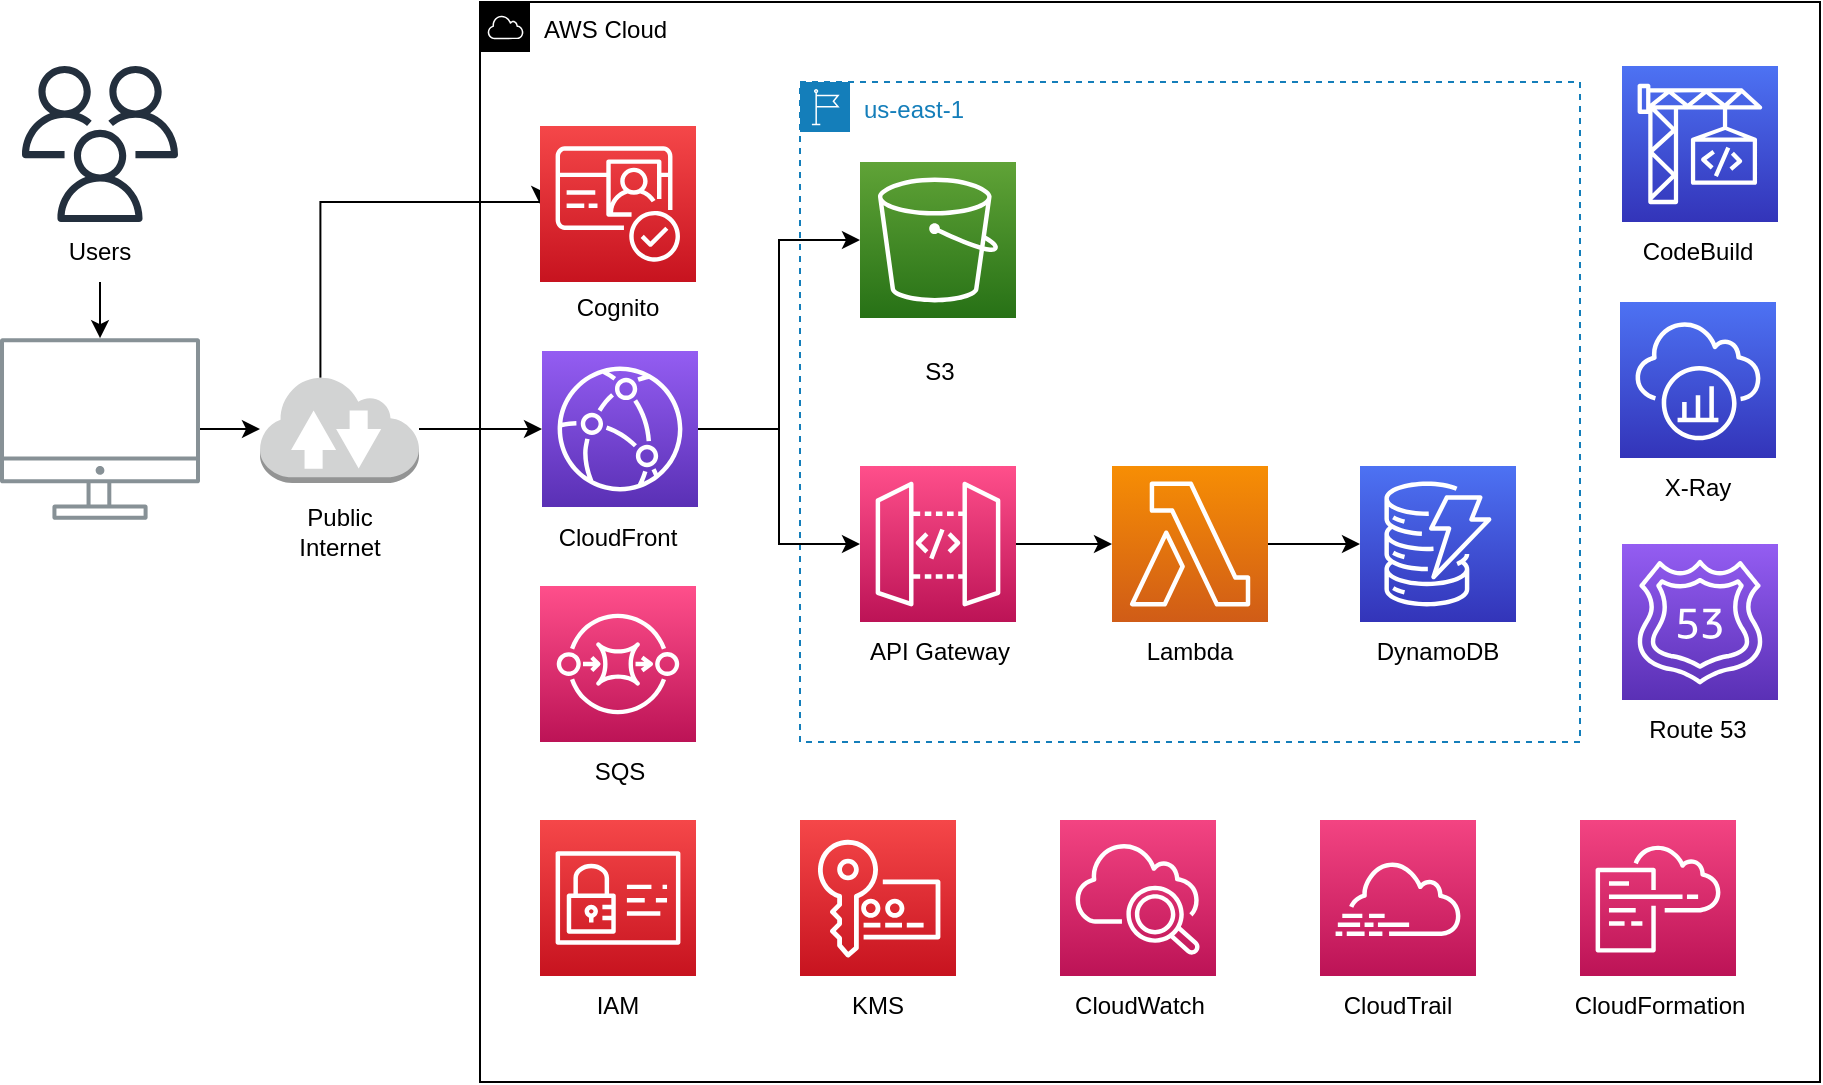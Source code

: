 <mxfile version="21.7.2" type="device">
  <diagram name="Page-1" id="qG-UgUb65IjQXbqusbek">
    <mxGraphModel dx="794" dy="470" grid="1" gridSize="10" guides="1" tooltips="1" connect="1" arrows="1" fold="1" page="1" pageScale="1" pageWidth="850" pageHeight="1100" background="#ffffff" math="0" shadow="0">
      <root>
        <mxCell id="0" />
        <mxCell id="1" parent="0" />
        <mxCell id="VZD79AlnB5AnJJElgiWm-25" value="" style="edgeStyle=orthogonalEdgeStyle;rounded=0;orthogonalLoop=1;jettySize=auto;html=1;" parent="1" source="VZD79AlnB5AnJJElgiWm-4" target="VZD79AlnB5AnJJElgiWm-22" edge="1">
          <mxGeometry relative="1" as="geometry" />
        </mxCell>
        <mxCell id="VZD79AlnB5AnJJElgiWm-4" value="" style="sketch=0;outlineConnect=0;gradientColor=none;fontColor=#545B64;strokeColor=none;fillColor=#879196;dashed=0;verticalLabelPosition=bottom;verticalAlign=top;align=center;html=1;fontSize=12;fontStyle=0;aspect=fixed;shape=mxgraph.aws4.illustration_desktop;pointerEvents=1" parent="1" vertex="1">
          <mxGeometry x="50" y="228" width="100" height="91" as="geometry" />
        </mxCell>
        <mxCell id="VZD79AlnB5AnJJElgiWm-5" value="AWS Cloud" style="sketch=0;outlineConnect=0;html=1;whiteSpace=wrap;fontSize=12;fontStyle=0;shape=mxgraph.aws4.group;grIcon=mxgraph.aws4.group_aws_cloud;verticalAlign=top;align=left;spacingLeft=30;dashed=0;" parent="1" vertex="1">
          <mxGeometry x="290" y="60" width="670" height="540" as="geometry" />
        </mxCell>
        <mxCell id="VZD79AlnB5AnJJElgiWm-28" style="edgeStyle=orthogonalEdgeStyle;rounded=0;orthogonalLoop=1;jettySize=auto;html=1;exitX=1;exitY=0.5;exitDx=0;exitDy=0;exitPerimeter=0;entryX=0;entryY=0.5;entryDx=0;entryDy=0;entryPerimeter=0;" parent="1" source="VZD79AlnB5AnJJElgiWm-6" target="VZD79AlnB5AnJJElgiWm-7" edge="1">
          <mxGeometry relative="1" as="geometry" />
        </mxCell>
        <mxCell id="VZD79AlnB5AnJJElgiWm-6" value="" style="sketch=0;points=[[0,0,0],[0.25,0,0],[0.5,0,0],[0.75,0,0],[1,0,0],[0,1,0],[0.25,1,0],[0.5,1,0],[0.75,1,0],[1,1,0],[0,0.25,0],[0,0.5,0],[0,0.75,0],[1,0.25,0],[1,0.5,0],[1,0.75,0]];outlineConnect=0;fontColor=#232F3E;gradientColor=#945DF2;gradientDirection=north;fillColor=#5A30B5;strokeColor=#ffffff;dashed=0;verticalLabelPosition=bottom;verticalAlign=top;align=center;html=1;fontSize=12;fontStyle=0;aspect=fixed;shape=mxgraph.aws4.resourceIcon;resIcon=mxgraph.aws4.cloudfront;" parent="1" vertex="1">
          <mxGeometry x="321" y="234.5" width="78" height="78" as="geometry" />
        </mxCell>
        <mxCell id="VZD79AlnB5AnJJElgiWm-12" value="" style="sketch=0;points=[[0,0,0],[0.25,0,0],[0.5,0,0],[0.75,0,0],[1,0,0],[0,1,0],[0.25,1,0],[0.5,1,0],[0.75,1,0],[1,1,0],[0,0.25,0],[0,0.5,0],[0,0.75,0],[1,0.25,0],[1,0.5,0],[1,0.75,0]];points=[[0,0,0],[0.25,0,0],[0.5,0,0],[0.75,0,0],[1,0,0],[0,1,0],[0.25,1,0],[0.5,1,0],[0.75,1,0],[1,1,0],[0,0.25,0],[0,0.5,0],[0,0.75,0],[1,0.25,0],[1,0.5,0],[1,0.75,0]];outlineConnect=0;fontColor=#232F3E;gradientColor=#F34482;gradientDirection=north;fillColor=#BC1356;strokeColor=#ffffff;dashed=0;verticalLabelPosition=bottom;verticalAlign=top;align=center;html=1;fontSize=12;fontStyle=0;aspect=fixed;shape=mxgraph.aws4.resourceIcon;resIcon=mxgraph.aws4.cloudwatch_2;" parent="1" vertex="1">
          <mxGeometry x="580" y="469" width="78" height="78" as="geometry" />
        </mxCell>
        <mxCell id="VZD79AlnB5AnJJElgiWm-13" value="" style="sketch=0;points=[[0,0,0],[0.25,0,0],[0.5,0,0],[0.75,0,0],[1,0,0],[0,1,0],[0.25,1,0],[0.5,1,0],[0.75,1,0],[1,1,0],[0,0.25,0],[0,0.5,0],[0,0.75,0],[1,0.25,0],[1,0.5,0],[1,0.75,0]];points=[[0,0,0],[0.25,0,0],[0.5,0,0],[0.75,0,0],[1,0,0],[0,1,0],[0.25,1,0],[0.5,1,0],[0.75,1,0],[1,1,0],[0,0.25,0],[0,0.5,0],[0,0.75,0],[1,0.25,0],[1,0.5,0],[1,0.75,0]];outlineConnect=0;fontColor=#232F3E;gradientColor=#F34482;gradientDirection=north;fillColor=#BC1356;strokeColor=#ffffff;dashed=0;verticalLabelPosition=bottom;verticalAlign=top;align=center;html=1;fontSize=12;fontStyle=0;aspect=fixed;shape=mxgraph.aws4.resourceIcon;resIcon=mxgraph.aws4.cloudtrail;" parent="1" vertex="1">
          <mxGeometry x="710" y="469" width="78" height="78" as="geometry" />
        </mxCell>
        <mxCell id="VZD79AlnB5AnJJElgiWm-14" value="" style="sketch=0;points=[[0,0,0],[0.25,0,0],[0.5,0,0],[0.75,0,0],[1,0,0],[0,1,0],[0.25,1,0],[0.5,1,0],[0.75,1,0],[1,1,0],[0,0.25,0],[0,0.5,0],[0,0.75,0],[1,0.25,0],[1,0.5,0],[1,0.75,0]];points=[[0,0,0],[0.25,0,0],[0.5,0,0],[0.75,0,0],[1,0,0],[0,1,0],[0.25,1,0],[0.5,1,0],[0.75,1,0],[1,1,0],[0,0.25,0],[0,0.5,0],[0,0.75,0],[1,0.25,0],[1,0.5,0],[1,0.75,0]];outlineConnect=0;fontColor=#232F3E;gradientColor=#F34482;gradientDirection=north;fillColor=#BC1356;strokeColor=#ffffff;dashed=0;verticalLabelPosition=bottom;verticalAlign=top;align=center;html=1;fontSize=12;fontStyle=0;aspect=fixed;shape=mxgraph.aws4.resourceIcon;resIcon=mxgraph.aws4.cloudformation;" parent="1" vertex="1">
          <mxGeometry x="840" y="469" width="78" height="78" as="geometry" />
        </mxCell>
        <mxCell id="VZD79AlnB5AnJJElgiWm-15" value="" style="sketch=0;points=[[0,0,0],[0.25,0,0],[0.5,0,0],[0.75,0,0],[1,0,0],[0,1,0],[0.25,1,0],[0.5,1,0],[0.75,1,0],[1,1,0],[0,0.25,0],[0,0.5,0],[0,0.75,0],[1,0.25,0],[1,0.5,0],[1,0.75,0]];outlineConnect=0;fontColor=#232F3E;gradientColor=#4D72F3;gradientDirection=north;fillColor=#3334B9;strokeColor=#ffffff;dashed=0;verticalLabelPosition=bottom;verticalAlign=top;align=center;html=1;fontSize=12;fontStyle=0;aspect=fixed;shape=mxgraph.aws4.resourceIcon;resIcon=mxgraph.aws4.codebuild;" parent="1" vertex="1">
          <mxGeometry x="861" y="92" width="78" height="78" as="geometry" />
        </mxCell>
        <mxCell id="VZD79AlnB5AnJJElgiWm-16" value="" style="sketch=0;points=[[0,0,0],[0.25,0,0],[0.5,0,0],[0.75,0,0],[1,0,0],[0,1,0],[0.25,1,0],[0.5,1,0],[0.75,1,0],[1,1,0],[0,0.25,0],[0,0.5,0],[0,0.75,0],[1,0.25,0],[1,0.5,0],[1,0.75,0]];outlineConnect=0;fontColor=#232F3E;gradientColor=#4D72F3;gradientDirection=north;fillColor=#3334B9;strokeColor=#ffffff;dashed=0;verticalLabelPosition=bottom;verticalAlign=top;align=center;html=1;fontSize=12;fontStyle=0;aspect=fixed;shape=mxgraph.aws4.resourceIcon;resIcon=mxgraph.aws4.xray;" parent="1" vertex="1">
          <mxGeometry x="860" y="210" width="78" height="78" as="geometry" />
        </mxCell>
        <mxCell id="VZD79AlnB5AnJJElgiWm-17" value="us-east-1" style="points=[[0,0],[0.25,0],[0.5,0],[0.75,0],[1,0],[1,0.25],[1,0.5],[1,0.75],[1,1],[0.75,1],[0.5,1],[0.25,1],[0,1],[0,0.75],[0,0.5],[0,0.25]];outlineConnect=0;gradientColor=none;html=1;whiteSpace=wrap;fontSize=12;fontStyle=0;container=1;pointerEvents=0;collapsible=0;recursiveResize=0;shape=mxgraph.aws4.group;grIcon=mxgraph.aws4.group_region;strokeColor=#147EBA;fillColor=none;verticalAlign=top;align=left;spacingLeft=30;fontColor=#147EBA;dashed=1;" parent="1" vertex="1">
          <mxGeometry x="450" y="100" width="390" height="330" as="geometry" />
        </mxCell>
        <mxCell id="VZD79AlnB5AnJJElgiWm-10" value="" style="sketch=0;points=[[0,0,0],[0.25,0,0],[0.5,0,0],[0.75,0,0],[1,0,0],[0,1,0],[0.25,1,0],[0.5,1,0],[0.75,1,0],[1,1,0],[0,0.25,0],[0,0.5,0],[0,0.75,0],[1,0.25,0],[1,0.5,0],[1,0.75,0]];outlineConnect=0;fontColor=#232F3E;gradientColor=#4D72F3;gradientDirection=north;fillColor=#3334B9;strokeColor=#ffffff;dashed=0;verticalLabelPosition=bottom;verticalAlign=top;align=center;html=1;fontSize=12;fontStyle=0;aspect=fixed;shape=mxgraph.aws4.resourceIcon;resIcon=mxgraph.aws4.dynamodb;" parent="VZD79AlnB5AnJJElgiWm-17" vertex="1">
          <mxGeometry x="280" y="192" width="78" height="78" as="geometry" />
        </mxCell>
        <mxCell id="VZD79AlnB5AnJJElgiWm-31" value="" style="edgeStyle=orthogonalEdgeStyle;rounded=0;orthogonalLoop=1;jettySize=auto;html=1;" parent="VZD79AlnB5AnJJElgiWm-17" source="VZD79AlnB5AnJJElgiWm-9" target="VZD79AlnB5AnJJElgiWm-10" edge="1">
          <mxGeometry relative="1" as="geometry" />
        </mxCell>
        <mxCell id="VZD79AlnB5AnJJElgiWm-9" value="" style="sketch=0;points=[[0,0,0],[0.25,0,0],[0.5,0,0],[0.75,0,0],[1,0,0],[0,1,0],[0.25,1,0],[0.5,1,0],[0.75,1,0],[1,1,0],[0,0.25,0],[0,0.5,0],[0,0.75,0],[1,0.25,0],[1,0.5,0],[1,0.75,0]];outlineConnect=0;fontColor=#232F3E;gradientColor=#F78E04;gradientDirection=north;fillColor=#D05C17;strokeColor=#ffffff;dashed=0;verticalLabelPosition=bottom;verticalAlign=top;align=center;html=1;fontSize=12;fontStyle=0;aspect=fixed;shape=mxgraph.aws4.resourceIcon;resIcon=mxgraph.aws4.lambda;" parent="VZD79AlnB5AnJJElgiWm-17" vertex="1">
          <mxGeometry x="156" y="192" width="78" height="78" as="geometry" />
        </mxCell>
        <mxCell id="VZD79AlnB5AnJJElgiWm-30" value="" style="edgeStyle=orthogonalEdgeStyle;rounded=0;orthogonalLoop=1;jettySize=auto;html=1;" parent="VZD79AlnB5AnJJElgiWm-17" source="VZD79AlnB5AnJJElgiWm-8" target="VZD79AlnB5AnJJElgiWm-9" edge="1">
          <mxGeometry relative="1" as="geometry" />
        </mxCell>
        <mxCell id="VZD79AlnB5AnJJElgiWm-8" value="" style="sketch=0;points=[[0,0,0],[0.25,0,0],[0.5,0,0],[0.75,0,0],[1,0,0],[0,1,0],[0.25,1,0],[0.5,1,0],[0.75,1,0],[1,1,0],[0,0.25,0],[0,0.5,0],[0,0.75,0],[1,0.25,0],[1,0.5,0],[1,0.75,0]];outlineConnect=0;fontColor=#232F3E;gradientColor=#FF4F8B;gradientDirection=north;fillColor=#BC1356;strokeColor=#ffffff;dashed=0;verticalLabelPosition=bottom;verticalAlign=top;align=center;html=1;fontSize=12;fontStyle=0;aspect=fixed;shape=mxgraph.aws4.resourceIcon;resIcon=mxgraph.aws4.api_gateway;" parent="VZD79AlnB5AnJJElgiWm-17" vertex="1">
          <mxGeometry x="30" y="192" width="78" height="78" as="geometry" />
        </mxCell>
        <mxCell id="VZD79AlnB5AnJJElgiWm-7" value="" style="sketch=0;points=[[0,0,0],[0.25,0,0],[0.5,0,0],[0.75,0,0],[1,0,0],[0,1,0],[0.25,1,0],[0.5,1,0],[0.75,1,0],[1,1,0],[0,0.25,0],[0,0.5,0],[0,0.75,0],[1,0.25,0],[1,0.5,0],[1,0.75,0]];outlineConnect=0;fontColor=#232F3E;gradientColor=#60A337;gradientDirection=north;fillColor=#277116;strokeColor=#ffffff;dashed=0;verticalLabelPosition=bottom;verticalAlign=top;align=center;html=1;fontSize=12;fontStyle=0;aspect=fixed;shape=mxgraph.aws4.resourceIcon;resIcon=mxgraph.aws4.s3;" parent="VZD79AlnB5AnJJElgiWm-17" vertex="1">
          <mxGeometry x="30" y="40" width="78" height="78" as="geometry" />
        </mxCell>
        <mxCell id="VZD79AlnB5AnJJElgiWm-33" value="S3" style="text;strokeColor=none;align=center;fillColor=none;html=1;verticalAlign=middle;whiteSpace=wrap;rounded=0;" parent="VZD79AlnB5AnJJElgiWm-17" vertex="1">
          <mxGeometry x="40" y="130" width="60" height="30" as="geometry" />
        </mxCell>
        <mxCell id="VZD79AlnB5AnJJElgiWm-34" value="API Gateway" style="text;strokeColor=none;align=center;fillColor=none;html=1;verticalAlign=middle;whiteSpace=wrap;rounded=0;" parent="VZD79AlnB5AnJJElgiWm-17" vertex="1">
          <mxGeometry x="30" y="270" width="80" height="30" as="geometry" />
        </mxCell>
        <mxCell id="VZD79AlnB5AnJJElgiWm-36" value="DynamoDB" style="text;strokeColor=none;align=center;fillColor=none;html=1;verticalAlign=middle;whiteSpace=wrap;rounded=0;" parent="VZD79AlnB5AnJJElgiWm-17" vertex="1">
          <mxGeometry x="289" y="270" width="60" height="30" as="geometry" />
        </mxCell>
        <mxCell id="VZD79AlnB5AnJJElgiWm-35" value="Lambda" style="text;strokeColor=none;align=center;fillColor=none;html=1;verticalAlign=middle;whiteSpace=wrap;rounded=0;" parent="VZD79AlnB5AnJJElgiWm-17" vertex="1">
          <mxGeometry x="165" y="270" width="60" height="30" as="geometry" />
        </mxCell>
        <mxCell id="VZD79AlnB5AnJJElgiWm-18" value="" style="sketch=0;points=[[0,0,0],[0.25,0,0],[0.5,0,0],[0.75,0,0],[1,0,0],[0,1,0],[0.25,1,0],[0.5,1,0],[0.75,1,0],[1,1,0],[0,0.25,0],[0,0.5,0],[0,0.75,0],[1,0.25,0],[1,0.5,0],[1,0.75,0]];outlineConnect=0;fontColor=#232F3E;gradientColor=#F54749;gradientDirection=north;fillColor=#C7131F;strokeColor=#ffffff;dashed=0;verticalLabelPosition=bottom;verticalAlign=top;align=center;html=1;fontSize=12;fontStyle=0;aspect=fixed;shape=mxgraph.aws4.resourceIcon;resIcon=mxgraph.aws4.key_management_service;" parent="1" vertex="1">
          <mxGeometry x="450" y="469" width="78" height="78" as="geometry" />
        </mxCell>
        <mxCell id="VZD79AlnB5AnJJElgiWm-19" value="" style="sketch=0;points=[[0,0,0],[0.25,0,0],[0.5,0,0],[0.75,0,0],[1,0,0],[0,1,0],[0.25,1,0],[0.5,1,0],[0.75,1,0],[1,1,0],[0,0.25,0],[0,0.5,0],[0,0.75,0],[1,0.25,0],[1,0.5,0],[1,0.75,0]];outlineConnect=0;fontColor=#232F3E;gradientColor=#F54749;gradientDirection=north;fillColor=#C7131F;strokeColor=#ffffff;dashed=0;verticalLabelPosition=bottom;verticalAlign=top;align=center;html=1;fontSize=12;fontStyle=0;aspect=fixed;shape=mxgraph.aws4.resourceIcon;resIcon=mxgraph.aws4.identity_and_access_management;" parent="1" vertex="1">
          <mxGeometry x="320" y="469" width="78" height="78" as="geometry" />
        </mxCell>
        <mxCell id="VZD79AlnB5AnJJElgiWm-20" value="" style="sketch=0;outlineConnect=0;fontColor=#232F3E;gradientColor=none;fillColor=#232F3D;strokeColor=none;dashed=0;verticalLabelPosition=bottom;verticalAlign=top;align=center;html=1;fontSize=12;fontStyle=0;aspect=fixed;pointerEvents=1;shape=mxgraph.aws4.users;" parent="1" vertex="1">
          <mxGeometry x="61" y="92" width="78" height="78" as="geometry" />
        </mxCell>
        <mxCell id="GsidO1ZGb8wikBqFldEd-4" value="" style="edgeStyle=orthogonalEdgeStyle;rounded=0;orthogonalLoop=1;jettySize=auto;html=1;" edge="1" parent="1" source="VZD79AlnB5AnJJElgiWm-22" target="VZD79AlnB5AnJJElgiWm-6">
          <mxGeometry relative="1" as="geometry" />
        </mxCell>
        <mxCell id="GsidO1ZGb8wikBqFldEd-5" style="edgeStyle=orthogonalEdgeStyle;rounded=0;orthogonalLoop=1;jettySize=auto;html=1;exitX=0.38;exitY=0.025;exitDx=0;exitDy=0;exitPerimeter=0;entryX=0;entryY=0.5;entryDx=0;entryDy=0;entryPerimeter=0;" edge="1" parent="1" source="VZD79AlnB5AnJJElgiWm-22" target="GsidO1ZGb8wikBqFldEd-1">
          <mxGeometry relative="1" as="geometry">
            <Array as="points">
              <mxPoint x="210" y="160" />
            </Array>
          </mxGeometry>
        </mxCell>
        <mxCell id="VZD79AlnB5AnJJElgiWm-22" value="" style="outlineConnect=0;dashed=0;verticalLabelPosition=bottom;verticalAlign=top;align=center;html=1;shape=mxgraph.aws3.internet_2;fillColor=#D2D3D3;gradientColor=none;" parent="1" vertex="1">
          <mxGeometry x="180" y="246.5" width="79.5" height="54" as="geometry" />
        </mxCell>
        <mxCell id="VZD79AlnB5AnJJElgiWm-24" style="edgeStyle=orthogonalEdgeStyle;rounded=0;orthogonalLoop=1;jettySize=auto;html=1;exitX=0.5;exitY=1;exitDx=0;exitDy=0;" parent="1" source="VZD79AlnB5AnJJElgiWm-23" target="VZD79AlnB5AnJJElgiWm-4" edge="1">
          <mxGeometry relative="1" as="geometry" />
        </mxCell>
        <mxCell id="VZD79AlnB5AnJJElgiWm-23" value="Users" style="text;strokeColor=none;align=center;fillColor=none;html=1;verticalAlign=middle;whiteSpace=wrap;rounded=0;" parent="1" vertex="1">
          <mxGeometry x="70" y="170" width="60" height="30" as="geometry" />
        </mxCell>
        <mxCell id="VZD79AlnB5AnJJElgiWm-26" value="Public Internet" style="text;strokeColor=none;align=center;fillColor=none;html=1;verticalAlign=middle;whiteSpace=wrap;rounded=0;" parent="1" vertex="1">
          <mxGeometry x="189.75" y="310" width="60" height="30" as="geometry" />
        </mxCell>
        <mxCell id="VZD79AlnB5AnJJElgiWm-32" value="CloudFront" style="text;strokeColor=none;align=center;fillColor=none;html=1;verticalAlign=middle;whiteSpace=wrap;rounded=0;" parent="1" vertex="1">
          <mxGeometry x="329" y="312.5" width="60" height="30" as="geometry" />
        </mxCell>
        <mxCell id="VZD79AlnB5AnJJElgiWm-37" value="CodeBuild" style="text;strokeColor=none;align=center;fillColor=none;html=1;verticalAlign=middle;whiteSpace=wrap;rounded=0;" parent="1" vertex="1">
          <mxGeometry x="869" y="170" width="60" height="30" as="geometry" />
        </mxCell>
        <mxCell id="VZD79AlnB5AnJJElgiWm-38" value="X-Ray" style="text;strokeColor=none;align=center;fillColor=none;html=1;verticalAlign=middle;whiteSpace=wrap;rounded=0;" parent="1" vertex="1">
          <mxGeometry x="869" y="288" width="60" height="30" as="geometry" />
        </mxCell>
        <mxCell id="VZD79AlnB5AnJJElgiWm-39" value="IAM" style="text;strokeColor=none;align=center;fillColor=none;html=1;verticalAlign=middle;whiteSpace=wrap;rounded=0;" parent="1" vertex="1">
          <mxGeometry x="329" y="547" width="60" height="30" as="geometry" />
        </mxCell>
        <mxCell id="VZD79AlnB5AnJJElgiWm-40" value="KMS" style="text;strokeColor=none;align=center;fillColor=none;html=1;verticalAlign=middle;whiteSpace=wrap;rounded=0;" parent="1" vertex="1">
          <mxGeometry x="459" y="547" width="60" height="30" as="geometry" />
        </mxCell>
        <mxCell id="VZD79AlnB5AnJJElgiWm-41" value="CloudWatch" style="text;strokeColor=none;align=center;fillColor=none;html=1;verticalAlign=middle;whiteSpace=wrap;rounded=0;" parent="1" vertex="1">
          <mxGeometry x="580" y="547" width="80" height="30" as="geometry" />
        </mxCell>
        <mxCell id="VZD79AlnB5AnJJElgiWm-42" value="CloudTrail" style="text;strokeColor=none;align=center;fillColor=none;html=1;verticalAlign=middle;whiteSpace=wrap;rounded=0;" parent="1" vertex="1">
          <mxGeometry x="719" y="547" width="60" height="30" as="geometry" />
        </mxCell>
        <mxCell id="VZD79AlnB5AnJJElgiWm-43" value="CloudFormation" style="text;strokeColor=none;align=center;fillColor=none;html=1;verticalAlign=middle;whiteSpace=wrap;rounded=0;" parent="1" vertex="1">
          <mxGeometry x="840" y="547" width="80" height="30" as="geometry" />
        </mxCell>
        <mxCell id="xklL_Fg9Beb2lXxSbTD7-1" value="" style="sketch=0;points=[[0,0,0],[0.25,0,0],[0.5,0,0],[0.75,0,0],[1,0,0],[0,1,0],[0.25,1,0],[0.5,1,0],[0.75,1,0],[1,1,0],[0,0.25,0],[0,0.5,0],[0,0.75,0],[1,0.25,0],[1,0.5,0],[1,0.75,0]];outlineConnect=0;fontColor=#232F3E;gradientColor=#FF4F8B;gradientDirection=north;fillColor=#BC1356;strokeColor=#ffffff;dashed=0;verticalLabelPosition=bottom;verticalAlign=top;align=center;html=1;fontSize=12;fontStyle=0;aspect=fixed;shape=mxgraph.aws4.resourceIcon;resIcon=mxgraph.aws4.sqs;" parent="1" vertex="1">
          <mxGeometry x="320" y="352" width="78" height="78" as="geometry" />
        </mxCell>
        <mxCell id="zO_9wZZK_bIiysLVIOaA-1" value="SQS" style="text;strokeColor=none;align=center;fillColor=none;html=1;verticalAlign=middle;whiteSpace=wrap;rounded=0;" parent="1" vertex="1">
          <mxGeometry x="330" y="430" width="60" height="30" as="geometry" />
        </mxCell>
        <mxCell id="zO_9wZZK_bIiysLVIOaA-2" value="" style="sketch=0;points=[[0,0,0],[0.25,0,0],[0.5,0,0],[0.75,0,0],[1,0,0],[0,1,0],[0.25,1,0],[0.5,1,0],[0.75,1,0],[1,1,0],[0,0.25,0],[0,0.5,0],[0,0.75,0],[1,0.25,0],[1,0.5,0],[1,0.75,0]];outlineConnect=0;fontColor=#232F3E;gradientColor=#945DF2;gradientDirection=north;fillColor=#5A30B5;strokeColor=#ffffff;dashed=0;verticalLabelPosition=bottom;verticalAlign=top;align=center;html=1;fontSize=12;fontStyle=0;aspect=fixed;shape=mxgraph.aws4.resourceIcon;resIcon=mxgraph.aws4.route_53;" parent="1" vertex="1">
          <mxGeometry x="861" y="331" width="78" height="78" as="geometry" />
        </mxCell>
        <mxCell id="zO_9wZZK_bIiysLVIOaA-3" value="Route 53" style="text;strokeColor=none;align=center;fillColor=none;html=1;verticalAlign=middle;whiteSpace=wrap;rounded=0;" parent="1" vertex="1">
          <mxGeometry x="869" y="409" width="60" height="30" as="geometry" />
        </mxCell>
        <mxCell id="4e1eeldKnqLkhNWeA9hh-2" style="edgeStyle=orthogonalEdgeStyle;rounded=0;orthogonalLoop=1;jettySize=auto;html=1;exitX=1;exitY=0.5;exitDx=0;exitDy=0;exitPerimeter=0;entryX=0;entryY=0.5;entryDx=0;entryDy=0;entryPerimeter=0;" parent="1" source="VZD79AlnB5AnJJElgiWm-6" target="VZD79AlnB5AnJJElgiWm-8" edge="1">
          <mxGeometry relative="1" as="geometry">
            <mxPoint x="408" y="239" as="sourcePoint" />
            <mxPoint x="490" y="189" as="targetPoint" />
          </mxGeometry>
        </mxCell>
        <mxCell id="GsidO1ZGb8wikBqFldEd-1" value="" style="sketch=0;points=[[0,0,0],[0.25,0,0],[0.5,0,0],[0.75,0,0],[1,0,0],[0,1,0],[0.25,1,0],[0.5,1,0],[0.75,1,0],[1,1,0],[0,0.25,0],[0,0.5,0],[0,0.75,0],[1,0.25,0],[1,0.5,0],[1,0.75,0]];outlineConnect=0;fontColor=#232F3E;gradientColor=#F54749;gradientDirection=north;fillColor=#C7131F;strokeColor=#ffffff;dashed=0;verticalLabelPosition=bottom;verticalAlign=top;align=center;html=1;fontSize=12;fontStyle=0;aspect=fixed;shape=mxgraph.aws4.resourceIcon;resIcon=mxgraph.aws4.cognito;" vertex="1" parent="1">
          <mxGeometry x="320" y="122" width="78" height="78" as="geometry" />
        </mxCell>
        <mxCell id="GsidO1ZGb8wikBqFldEd-2" value="Cognito" style="text;strokeColor=none;align=center;fillColor=none;html=1;verticalAlign=middle;whiteSpace=wrap;rounded=0;" vertex="1" parent="1">
          <mxGeometry x="329" y="198" width="60" height="30" as="geometry" />
        </mxCell>
      </root>
    </mxGraphModel>
  </diagram>
</mxfile>
